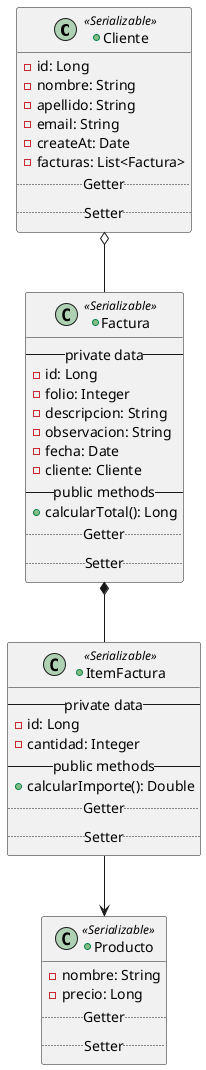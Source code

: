@startuml

+class Cliente <<Serializable>> {
    -id: Long
    -nombre: String
    -apellido: String
    -email: String
    -createAt: Date
    -facturas: List<Factura>
    .. Getter ..
    .. Setter ..
}

+class Factura <<Serializable>> {
    -- private data --
    -id: Long
    -folio: Integer
    -descripcion: String
    -observacion: String
    -fecha: Date
    -cliente: Cliente
    -- public methods --
    +calcularTotal(): Long
    .. Getter ..
    .. Setter ..
}

+class ItemFactura <<Serializable>> {
    -- private data --
    -id: Long
    -cantidad: Integer
    -- public methods --
    +calcularImporte(): Double
    .. Getter ..
    .. Setter ..
}

+class Producto <<Serializable>> {
    -nombre: String
    -precio: Long
    .. Getter ..
    .. Setter ..
}

Cliente o-- Factura
Factura *-- ItemFactura
ItemFactura --> Producto

@enduml
